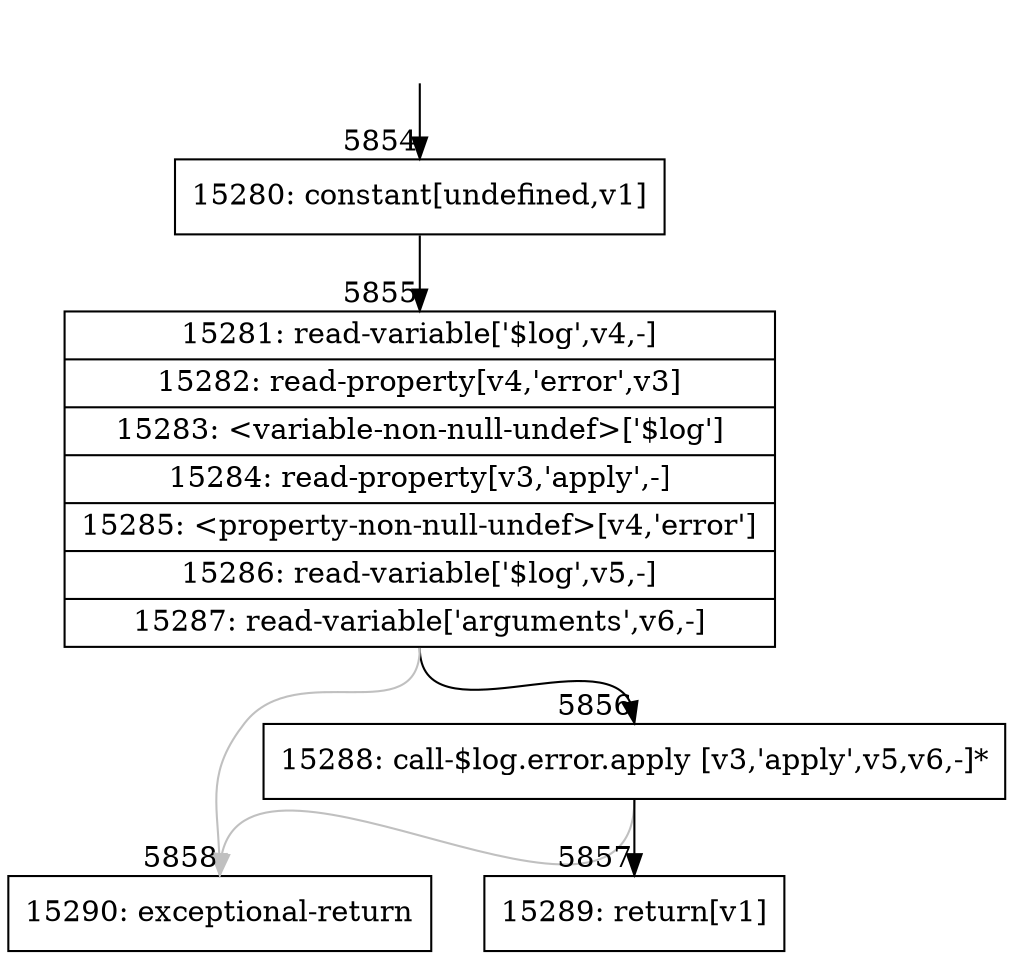 digraph {
rankdir="TD"
BB_entry432[shape=none,label=""];
BB_entry432 -> BB5854 [tailport=s, headport=n, headlabel="    5854"]
BB5854 [shape=record label="{15280: constant[undefined,v1]}" ] 
BB5854 -> BB5855 [tailport=s, headport=n, headlabel="      5855"]
BB5855 [shape=record label="{15281: read-variable['$log',v4,-]|15282: read-property[v4,'error',v3]|15283: \<variable-non-null-undef\>['$log']|15284: read-property[v3,'apply',-]|15285: \<property-non-null-undef\>[v4,'error']|15286: read-variable['$log',v5,-]|15287: read-variable['arguments',v6,-]}" ] 
BB5855 -> BB5856 [tailport=s, headport=n, headlabel="      5856"]
BB5855 -> BB5858 [tailport=s, headport=n, color=gray, headlabel="      5858"]
BB5856 [shape=record label="{15288: call-$log.error.apply [v3,'apply',v5,v6,-]*}" ] 
BB5856 -> BB5857 [tailport=s, headport=n, headlabel="      5857"]
BB5856 -> BB5858 [tailport=s, headport=n, color=gray]
BB5857 [shape=record label="{15289: return[v1]}" ] 
BB5858 [shape=record label="{15290: exceptional-return}" ] 
//#$~ 9111
}
